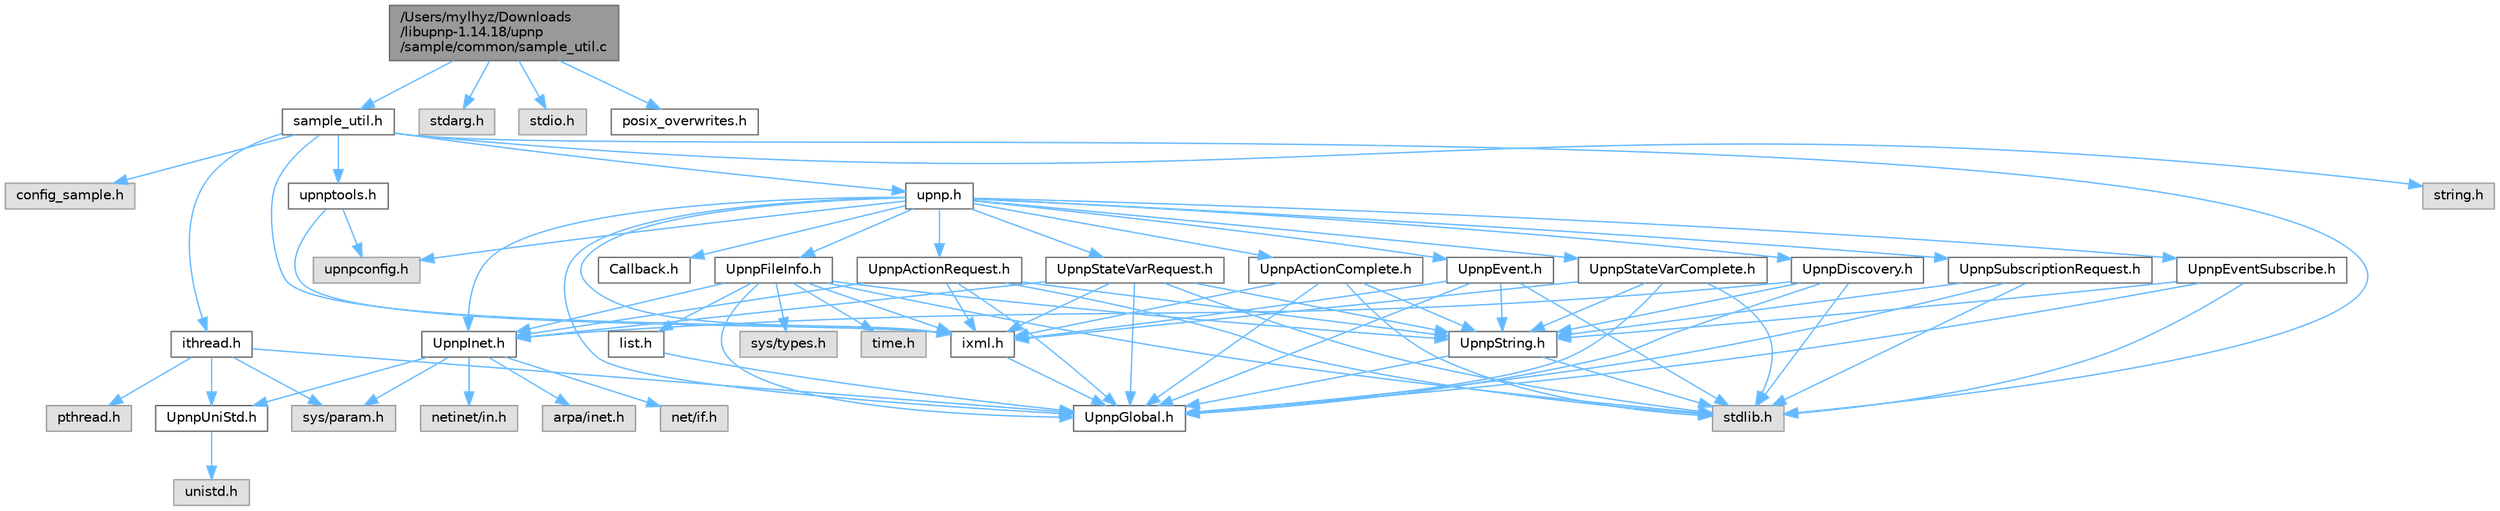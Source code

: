 digraph "/Users/mylhyz/Downloads/libupnp-1.14.18/upnp/sample/common/sample_util.c"
{
 // LATEX_PDF_SIZE
  bgcolor="transparent";
  edge [fontname=Helvetica,fontsize=10,labelfontname=Helvetica,labelfontsize=10];
  node [fontname=Helvetica,fontsize=10,shape=box,height=0.2,width=0.4];
  Node1 [id="Node000001",label="/Users/mylhyz/Downloads\l/libupnp-1.14.18/upnp\l/sample/common/sample_util.c",height=0.2,width=0.4,color="gray40", fillcolor="grey60", style="filled", fontcolor="black",tooltip=" "];
  Node1 -> Node2 [id="edge1_Node000001_Node000002",color="steelblue1",style="solid",tooltip=" "];
  Node2 [id="Node000002",label="sample_util.h",height=0.2,width=0.4,color="grey40", fillcolor="white", style="filled",URL="$sample__util_8h.html",tooltip=" "];
  Node2 -> Node3 [id="edge2_Node000002_Node000003",color="steelblue1",style="solid",tooltip=" "];
  Node3 [id="Node000003",label="config_sample.h",height=0.2,width=0.4,color="grey60", fillcolor="#E0E0E0", style="filled",tooltip=" "];
  Node2 -> Node4 [id="edge3_Node000002_Node000004",color="steelblue1",style="solid",tooltip=" "];
  Node4 [id="Node000004",label="ithread.h",height=0.2,width=0.4,color="grey40", fillcolor="white", style="filled",URL="$ithread_8h.html",tooltip=" "];
  Node4 -> Node5 [id="edge4_Node000004_Node000005",color="steelblue1",style="solid",tooltip=" "];
  Node5 [id="Node000005",label="sys/param.h",height=0.2,width=0.4,color="grey60", fillcolor="#E0E0E0", style="filled",tooltip=" "];
  Node4 -> Node6 [id="edge5_Node000004_Node000006",color="steelblue1",style="solid",tooltip=" "];
  Node6 [id="Node000006",label="UpnpGlobal.h",height=0.2,width=0.4,color="grey40", fillcolor="white", style="filled",URL="$UpnpGlobal_8h.html",tooltip="Defines constants that for some reason are not defined on some systems."];
  Node4 -> Node7 [id="edge6_Node000004_Node000007",color="steelblue1",style="solid",tooltip=" "];
  Node7 [id="Node000007",label="UpnpUniStd.h",height=0.2,width=0.4,color="grey40", fillcolor="white", style="filled",URL="$UpnpUniStd_8h_source.html",tooltip=" "];
  Node7 -> Node8 [id="edge7_Node000007_Node000008",color="steelblue1",style="solid",tooltip=" "];
  Node8 [id="Node000008",label="unistd.h",height=0.2,width=0.4,color="grey60", fillcolor="#E0E0E0", style="filled",tooltip=" "];
  Node4 -> Node9 [id="edge8_Node000004_Node000009",color="steelblue1",style="solid",tooltip=" "];
  Node9 [id="Node000009",label="pthread.h",height=0.2,width=0.4,color="grey60", fillcolor="#E0E0E0", style="filled",tooltip=" "];
  Node2 -> Node10 [id="edge9_Node000002_Node000010",color="steelblue1",style="solid",tooltip=" "];
  Node10 [id="Node000010",label="ixml.h",height=0.2,width=0.4,color="grey40", fillcolor="white", style="filled",URL="$ixml_8h.html",tooltip=" "];
  Node10 -> Node6 [id="edge10_Node000010_Node000006",color="steelblue1",style="solid",tooltip=" "];
  Node2 -> Node11 [id="edge11_Node000002_Node000011",color="steelblue1",style="solid",tooltip=" "];
  Node11 [id="Node000011",label="upnp.h",height=0.2,width=0.4,color="grey40", fillcolor="white", style="filled",URL="$upnp_8h.html",tooltip=" "];
  Node11 -> Node6 [id="edge12_Node000011_Node000006",color="steelblue1",style="solid",tooltip=" "];
  Node11 -> Node12 [id="edge13_Node000011_Node000012",color="steelblue1",style="solid",tooltip=" "];
  Node12 [id="Node000012",label="UpnpInet.h",height=0.2,width=0.4,color="grey40", fillcolor="white", style="filled",URL="$UpnpInet_8h.html",tooltip="Provides a platform independent way to include TCP/IP types and functions."];
  Node12 -> Node7 [id="edge14_Node000012_Node000007",color="steelblue1",style="solid",tooltip=" "];
  Node12 -> Node5 [id="edge15_Node000012_Node000005",color="steelblue1",style="solid",tooltip=" "];
  Node12 -> Node13 [id="edge16_Node000012_Node000013",color="steelblue1",style="solid",tooltip=" "];
  Node13 [id="Node000013",label="arpa/inet.h",height=0.2,width=0.4,color="grey60", fillcolor="#E0E0E0", style="filled",tooltip=" "];
  Node12 -> Node14 [id="edge17_Node000012_Node000014",color="steelblue1",style="solid",tooltip=" "];
  Node14 [id="Node000014",label="net/if.h",height=0.2,width=0.4,color="grey60", fillcolor="#E0E0E0", style="filled",tooltip=" "];
  Node12 -> Node15 [id="edge18_Node000012_Node000015",color="steelblue1",style="solid",tooltip=" "];
  Node15 [id="Node000015",label="netinet/in.h",height=0.2,width=0.4,color="grey60", fillcolor="#E0E0E0", style="filled",tooltip=" "];
  Node11 -> Node10 [id="edge19_Node000011_Node000010",color="steelblue1",style="solid",tooltip=" "];
  Node11 -> Node16 [id="edge20_Node000011_Node000016",color="steelblue1",style="solid",tooltip=" "];
  Node16 [id="Node000016",label="upnpconfig.h",height=0.2,width=0.4,color="grey60", fillcolor="#E0E0E0", style="filled",tooltip=" "];
  Node11 -> Node17 [id="edge21_Node000011_Node000017",color="steelblue1",style="solid",tooltip=" "];
  Node17 [id="Node000017",label="UpnpActionComplete.h",height=0.2,width=0.4,color="grey40", fillcolor="white", style="filled",URL="$UpnpActionComplete_8h.html",tooltip="Header file for UpnpActionComplete methods."];
  Node17 -> Node18 [id="edge22_Node000017_Node000018",color="steelblue1",style="solid",tooltip=" "];
  Node18 [id="Node000018",label="stdlib.h",height=0.2,width=0.4,color="grey60", fillcolor="#E0E0E0", style="filled",tooltip=" "];
  Node17 -> Node6 [id="edge23_Node000017_Node000006",color="steelblue1",style="solid",tooltip=" "];
  Node17 -> Node19 [id="edge24_Node000017_Node000019",color="steelblue1",style="solid",tooltip=" "];
  Node19 [id="Node000019",label="UpnpString.h",height=0.2,width=0.4,color="grey40", fillcolor="white", style="filled",URL="$UpnpString_8h.html",tooltip="UpnpString object declaration."];
  Node19 -> Node6 [id="edge25_Node000019_Node000006",color="steelblue1",style="solid",tooltip=" "];
  Node19 -> Node18 [id="edge26_Node000019_Node000018",color="steelblue1",style="solid",tooltip=" "];
  Node17 -> Node10 [id="edge27_Node000017_Node000010",color="steelblue1",style="solid",tooltip=" "];
  Node11 -> Node20 [id="edge28_Node000011_Node000020",color="steelblue1",style="solid",tooltip=" "];
  Node20 [id="Node000020",label="UpnpActionRequest.h",height=0.2,width=0.4,color="grey40", fillcolor="white", style="filled",URL="$UpnpActionRequest_8h.html",tooltip="Header file for UpnpActionRequest methods."];
  Node20 -> Node18 [id="edge29_Node000020_Node000018",color="steelblue1",style="solid",tooltip=" "];
  Node20 -> Node6 [id="edge30_Node000020_Node000006",color="steelblue1",style="solid",tooltip=" "];
  Node20 -> Node12 [id="edge31_Node000020_Node000012",color="steelblue1",style="solid",tooltip=" "];
  Node20 -> Node19 [id="edge32_Node000020_Node000019",color="steelblue1",style="solid",tooltip=" "];
  Node20 -> Node10 [id="edge33_Node000020_Node000010",color="steelblue1",style="solid",tooltip=" "];
  Node11 -> Node21 [id="edge34_Node000011_Node000021",color="steelblue1",style="solid",tooltip=" "];
  Node21 [id="Node000021",label="UpnpDiscovery.h",height=0.2,width=0.4,color="grey40", fillcolor="white", style="filled",URL="$UpnpDiscovery_8h.html",tooltip="Header file for UpnpDiscovery methods."];
  Node21 -> Node18 [id="edge35_Node000021_Node000018",color="steelblue1",style="solid",tooltip=" "];
  Node21 -> Node6 [id="edge36_Node000021_Node000006",color="steelblue1",style="solid",tooltip=" "];
  Node21 -> Node12 [id="edge37_Node000021_Node000012",color="steelblue1",style="solid",tooltip=" "];
  Node21 -> Node19 [id="edge38_Node000021_Node000019",color="steelblue1",style="solid",tooltip=" "];
  Node11 -> Node22 [id="edge39_Node000011_Node000022",color="steelblue1",style="solid",tooltip=" "];
  Node22 [id="Node000022",label="UpnpEvent.h",height=0.2,width=0.4,color="grey40", fillcolor="white", style="filled",URL="$UpnpEvent_8h.html",tooltip="Header file for UpnpEvent methods."];
  Node22 -> Node18 [id="edge40_Node000022_Node000018",color="steelblue1",style="solid",tooltip=" "];
  Node22 -> Node6 [id="edge41_Node000022_Node000006",color="steelblue1",style="solid",tooltip=" "];
  Node22 -> Node19 [id="edge42_Node000022_Node000019",color="steelblue1",style="solid",tooltip=" "];
  Node22 -> Node10 [id="edge43_Node000022_Node000010",color="steelblue1",style="solid",tooltip=" "];
  Node11 -> Node23 [id="edge44_Node000011_Node000023",color="steelblue1",style="solid",tooltip=" "];
  Node23 [id="Node000023",label="UpnpEventSubscribe.h",height=0.2,width=0.4,color="grey40", fillcolor="white", style="filled",URL="$UpnpEventSubscribe_8h.html",tooltip="Header file for UpnpEventSubscribe methods."];
  Node23 -> Node18 [id="edge45_Node000023_Node000018",color="steelblue1",style="solid",tooltip=" "];
  Node23 -> Node6 [id="edge46_Node000023_Node000006",color="steelblue1",style="solid",tooltip=" "];
  Node23 -> Node19 [id="edge47_Node000023_Node000019",color="steelblue1",style="solid",tooltip=" "];
  Node11 -> Node24 [id="edge48_Node000011_Node000024",color="steelblue1",style="solid",tooltip=" "];
  Node24 [id="Node000024",label="UpnpFileInfo.h",height=0.2,width=0.4,color="grey40", fillcolor="white", style="filled",URL="$UpnpFileInfo_8h.html",tooltip="Header file for UpnpFileInfo methods."];
  Node24 -> Node18 [id="edge49_Node000024_Node000018",color="steelblue1",style="solid",tooltip=" "];
  Node24 -> Node6 [id="edge50_Node000024_Node000006",color="steelblue1",style="solid",tooltip=" "];
  Node24 -> Node12 [id="edge51_Node000024_Node000012",color="steelblue1",style="solid",tooltip=" "];
  Node24 -> Node19 [id="edge52_Node000024_Node000019",color="steelblue1",style="solid",tooltip=" "];
  Node24 -> Node10 [id="edge53_Node000024_Node000010",color="steelblue1",style="solid",tooltip=" "];
  Node24 -> Node25 [id="edge54_Node000024_Node000025",color="steelblue1",style="solid",tooltip=" "];
  Node25 [id="Node000025",label="list.h",height=0.2,width=0.4,color="grey40", fillcolor="white", style="filled",URL="$list_8h_source.html",tooltip=" "];
  Node25 -> Node6 [id="edge55_Node000025_Node000006",color="steelblue1",style="solid",tooltip=" "];
  Node24 -> Node26 [id="edge56_Node000024_Node000026",color="steelblue1",style="solid",tooltip=" "];
  Node26 [id="Node000026",label="sys/types.h",height=0.2,width=0.4,color="grey60", fillcolor="#E0E0E0", style="filled",tooltip=" "];
  Node24 -> Node27 [id="edge57_Node000024_Node000027",color="steelblue1",style="solid",tooltip=" "];
  Node27 [id="Node000027",label="time.h",height=0.2,width=0.4,color="grey60", fillcolor="#E0E0E0", style="filled",tooltip=" "];
  Node11 -> Node28 [id="edge58_Node000011_Node000028",color="steelblue1",style="solid",tooltip=" "];
  Node28 [id="Node000028",label="UpnpStateVarComplete.h",height=0.2,width=0.4,color="grey40", fillcolor="white", style="filled",URL="$UpnpStateVarComplete_8h.html",tooltip="Header file for UpnpStateVarComplete methods."];
  Node28 -> Node18 [id="edge59_Node000028_Node000018",color="steelblue1",style="solid",tooltip=" "];
  Node28 -> Node6 [id="edge60_Node000028_Node000006",color="steelblue1",style="solid",tooltip=" "];
  Node28 -> Node19 [id="edge61_Node000028_Node000019",color="steelblue1",style="solid",tooltip=" "];
  Node28 -> Node10 [id="edge62_Node000028_Node000010",color="steelblue1",style="solid",tooltip=" "];
  Node11 -> Node29 [id="edge63_Node000011_Node000029",color="steelblue1",style="solid",tooltip=" "];
  Node29 [id="Node000029",label="UpnpStateVarRequest.h",height=0.2,width=0.4,color="grey40", fillcolor="white", style="filled",URL="$UpnpStateVarRequest_8h.html",tooltip="Header file for UpnpStateVarRequest methods."];
  Node29 -> Node18 [id="edge64_Node000029_Node000018",color="steelblue1",style="solid",tooltip=" "];
  Node29 -> Node6 [id="edge65_Node000029_Node000006",color="steelblue1",style="solid",tooltip=" "];
  Node29 -> Node12 [id="edge66_Node000029_Node000012",color="steelblue1",style="solid",tooltip=" "];
  Node29 -> Node19 [id="edge67_Node000029_Node000019",color="steelblue1",style="solid",tooltip=" "];
  Node29 -> Node10 [id="edge68_Node000029_Node000010",color="steelblue1",style="solid",tooltip=" "];
  Node11 -> Node30 [id="edge69_Node000011_Node000030",color="steelblue1",style="solid",tooltip=" "];
  Node30 [id="Node000030",label="UpnpSubscriptionRequest.h",height=0.2,width=0.4,color="grey40", fillcolor="white", style="filled",URL="$UpnpSubscriptionRequest_8h.html",tooltip="Header file for UpnpSubscriptionRequest methods."];
  Node30 -> Node18 [id="edge70_Node000030_Node000018",color="steelblue1",style="solid",tooltip=" "];
  Node30 -> Node6 [id="edge71_Node000030_Node000006",color="steelblue1",style="solid",tooltip=" "];
  Node30 -> Node19 [id="edge72_Node000030_Node000019",color="steelblue1",style="solid",tooltip=" "];
  Node11 -> Node31 [id="edge73_Node000011_Node000031",color="steelblue1",style="solid",tooltip=" "];
  Node31 [id="Node000031",label="Callback.h",height=0.2,width=0.4,color="grey40", fillcolor="white", style="filled",URL="$Callback_8h.html",tooltip=" "];
  Node2 -> Node32 [id="edge74_Node000002_Node000032",color="steelblue1",style="solid",tooltip=" "];
  Node32 [id="Node000032",label="upnptools.h",height=0.2,width=0.4,color="grey40", fillcolor="white", style="filled",URL="$upnptools_8h.html",tooltip=" "];
  Node32 -> Node10 [id="edge75_Node000032_Node000010",color="steelblue1",style="solid",tooltip=" "];
  Node32 -> Node16 [id="edge76_Node000032_Node000016",color="steelblue1",style="solid",tooltip=" "];
  Node2 -> Node18 [id="edge77_Node000002_Node000018",color="steelblue1",style="solid",tooltip=" "];
  Node2 -> Node33 [id="edge78_Node000002_Node000033",color="steelblue1",style="solid",tooltip=" "];
  Node33 [id="Node000033",label="string.h",height=0.2,width=0.4,color="grey60", fillcolor="#E0E0E0", style="filled",tooltip=" "];
  Node1 -> Node34 [id="edge79_Node000001_Node000034",color="steelblue1",style="solid",tooltip=" "];
  Node34 [id="Node000034",label="stdarg.h",height=0.2,width=0.4,color="grey60", fillcolor="#E0E0E0", style="filled",tooltip=" "];
  Node1 -> Node35 [id="edge80_Node000001_Node000035",color="steelblue1",style="solid",tooltip=" "];
  Node35 [id="Node000035",label="stdio.h",height=0.2,width=0.4,color="grey60", fillcolor="#E0E0E0", style="filled",tooltip=" "];
  Node1 -> Node36 [id="edge81_Node000001_Node000036",color="steelblue1",style="solid",tooltip=" "];
  Node36 [id="Node000036",label="posix_overwrites.h",height=0.2,width=0.4,color="grey40", fillcolor="white", style="filled",URL="$posix__overwrites_8h_source.html",tooltip=" "];
}

